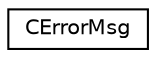 digraph "Graphical Class Hierarchy"
{
  edge [fontname="Helvetica",fontsize="10",labelfontname="Helvetica",labelfontsize="10"];
  node [fontname="Helvetica",fontsize="10",shape=record];
  rankdir="LR";
  Node1 [label="CErrorMsg",height=0.2,width=0.4,color="black", fillcolor="white", style="filled",URL="$class_c_error_msg.html"];
}
